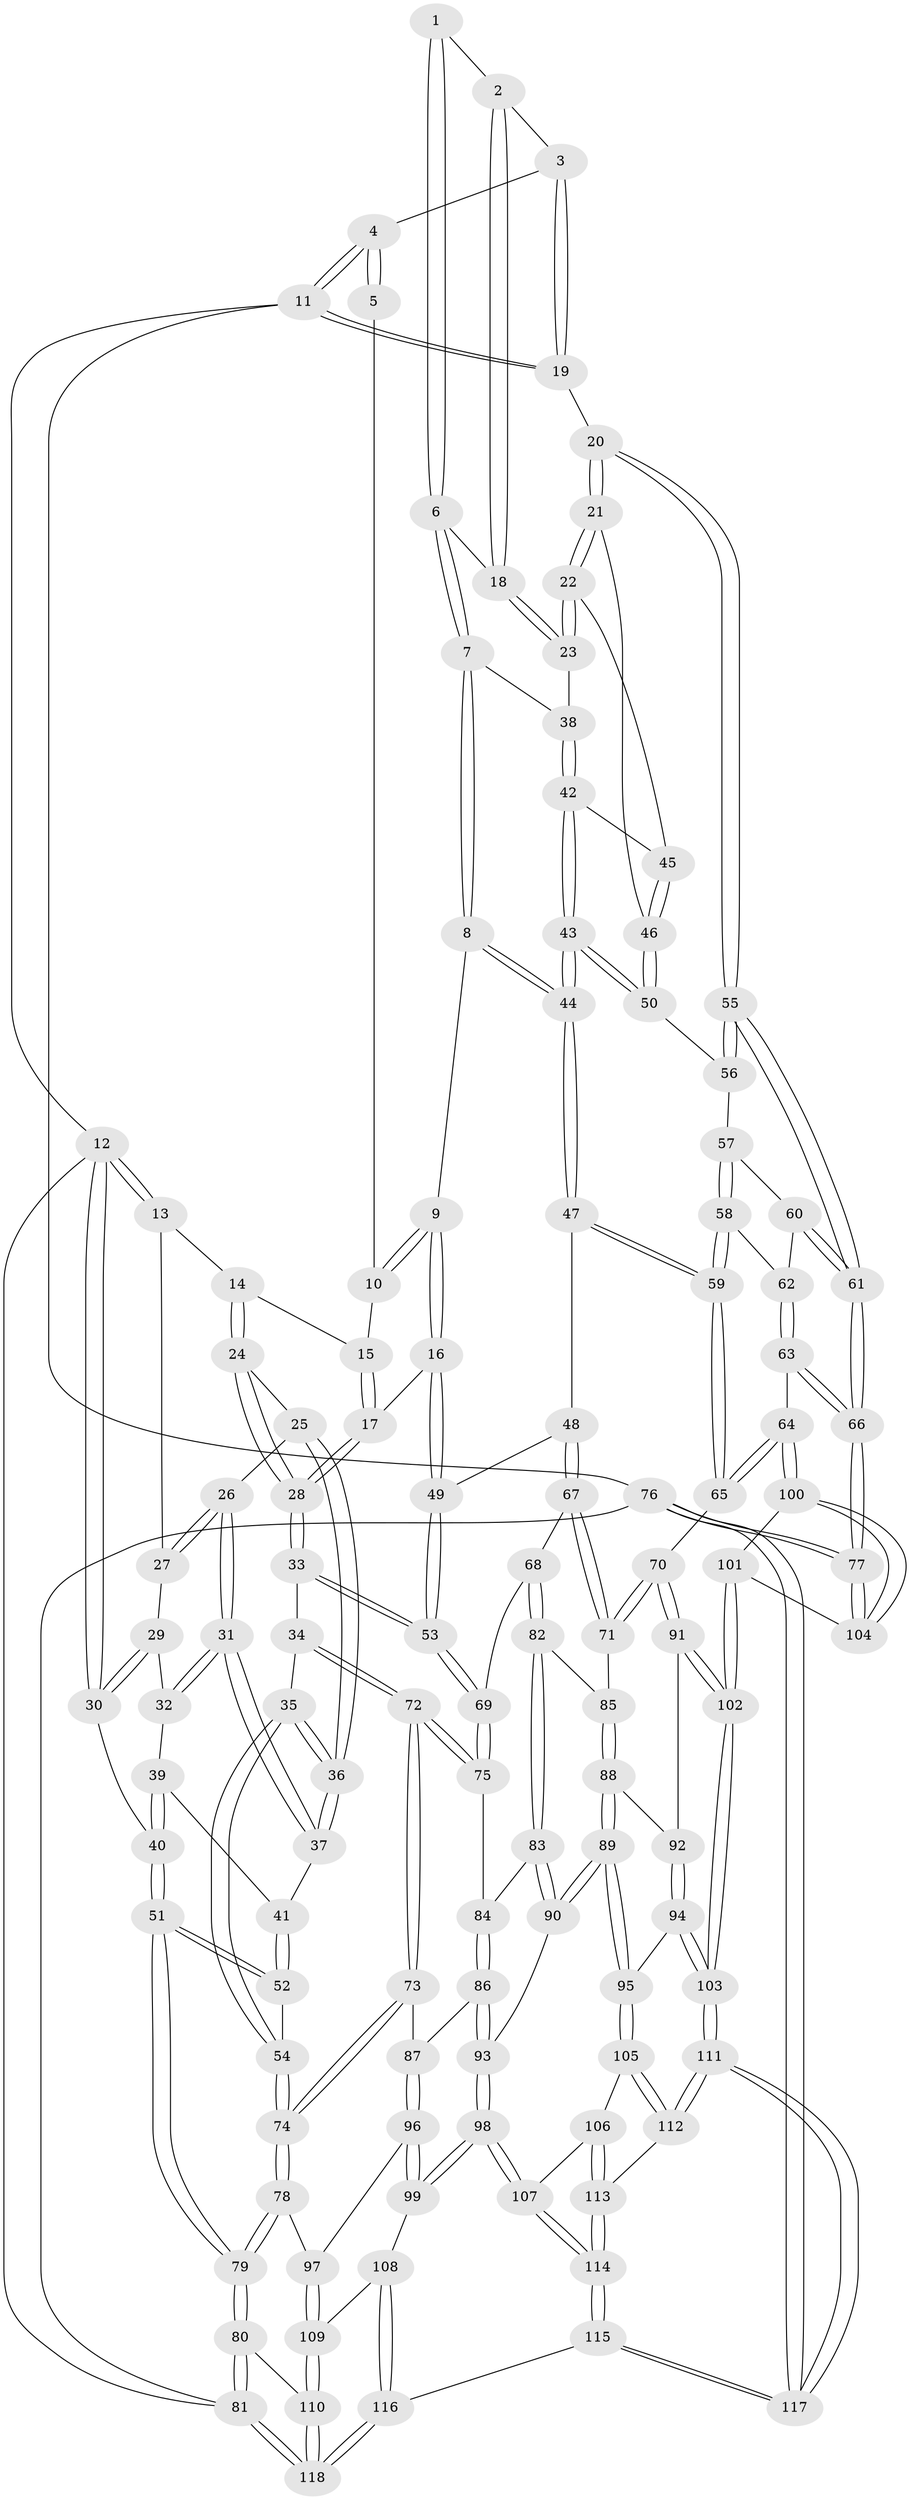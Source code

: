 // Generated by graph-tools (version 1.1) at 2025/03/03/09/25 03:03:20]
// undirected, 118 vertices, 292 edges
graph export_dot {
graph [start="1"]
  node [color=gray90,style=filled];
  1 [pos="+0.7665119775969826+0"];
  2 [pos="+0.9178755881938063+0.05243481143443949"];
  3 [pos="+0.9254132625968637+0.04833267374900233"];
  4 [pos="+1+0"];
  5 [pos="+0.7601464698118139+0"];
  6 [pos="+0.7608837304155925+0"];
  7 [pos="+0.7151366649157914+0.09933100807497165"];
  8 [pos="+0.6566349007803959+0.12643412427469336"];
  9 [pos="+0.6217070294510142+0.13340192770446496"];
  10 [pos="+0.47119360139424077+0"];
  11 [pos="+1+0"];
  12 [pos="+0+0"];
  13 [pos="+0.09835631920046141+0"];
  14 [pos="+0.38771336796672784+0"];
  15 [pos="+0.4435417441097726+0"];
  16 [pos="+0.5741764680459053+0.1728967817825813"];
  17 [pos="+0.5666973186651749+0.17157330523611716"];
  18 [pos="+0.891339626839195+0.11263679037084721"];
  19 [pos="+1+0.14280547230564405"];
  20 [pos="+1+0.18871865155797335"];
  21 [pos="+0.9441273888845271+0.17086892303619697"];
  22 [pos="+0.9045882192460268+0.1369356317962307"];
  23 [pos="+0.8917160334811467+0.11450366164651106"];
  24 [pos="+0.3711815777855386+0"];
  25 [pos="+0.2825608609455828+0.07501461091320903"];
  26 [pos="+0.13527949484237622+0.09302598930386846"];
  27 [pos="+0.12931294683997224+0.08140983209319108"];
  28 [pos="+0.4302855942257893+0.1554882822577746"];
  29 [pos="+0+0.09674941246382374"];
  30 [pos="+0+0"];
  31 [pos="+0.13593954368684988+0.17659747221328495"];
  32 [pos="+0.044237365592518396+0.1634624370595613"];
  33 [pos="+0.3324507572955076+0.3526986950553113"];
  34 [pos="+0.30539944590520285+0.3535063637241297"];
  35 [pos="+0.22287433541811222+0.3419772448616183"];
  36 [pos="+0.2021491019432643+0.27330277013567006"];
  37 [pos="+0.14136042734616067+0.18692091131411667"];
  38 [pos="+0.7413230366739278+0.12538040733920341"];
  39 [pos="+0.04123177068415622+0.16688257746077206"];
  40 [pos="+0+0.3326447767581645"];
  41 [pos="+0.03173613136184691+0.2261756045397034"];
  42 [pos="+0.7730101462100145+0.1796199636000657"];
  43 [pos="+0.7709133446291477+0.32340769455166063"];
  44 [pos="+0.741230955863583+0.3423690213733408"];
  45 [pos="+0.8099915666516758+0.17689792299872853"];
  46 [pos="+0.8867669811371062+0.23598392431837384"];
  47 [pos="+0.7149740672066943+0.3662754788478712"];
  48 [pos="+0.698849358231713+0.3693801631276028"];
  49 [pos="+0.5872390419939137+0.23496593777910885"];
  50 [pos="+0.8409142485437491+0.3168717868309534"];
  51 [pos="+0+0.33752137746230637"];
  52 [pos="+0+0.34710295513069417"];
  53 [pos="+0.41291714300547855+0.4063620919189371"];
  54 [pos="+0.14773916394963824+0.38857483489799005"];
  55 [pos="+1+0.20565246459607087"];
  56 [pos="+0.8843493463081313+0.3410597717158012"];
  57 [pos="+0.8937920866227181+0.3602911285161235"];
  58 [pos="+0.9020032481572292+0.4084651102386259"];
  59 [pos="+0.8533197514036882+0.5592278545525072"];
  60 [pos="+0.9964720331214223+0.39935148909269036"];
  61 [pos="+1+0.29599719710903966"];
  62 [pos="+0.964910169209963+0.4385758351952113"];
  63 [pos="+0.9912664470907886+0.6325851947950455"];
  64 [pos="+0.9128751634204803+0.6387660862385508"];
  65 [pos="+0.8715566150577976+0.6185796601251083"];
  66 [pos="+1+0.6571080581771794"];
  67 [pos="+0.595463404123227+0.4542259125965836"];
  68 [pos="+0.5520385417967235+0.47294060167648294"];
  69 [pos="+0.43340142591528+0.42800045967771033"];
  70 [pos="+0.8594079176426452+0.6210086082991374"];
  71 [pos="+0.7724983627464634+0.6071707091816742"];
  72 [pos="+0.2728335061776883+0.6034104011028442"];
  73 [pos="+0.24100034967894504+0.6331011859623871"];
  74 [pos="+0.10811995185736917+0.6297089991737677"];
  75 [pos="+0.38270511424793296+0.5772706136814371"];
  76 [pos="+1+1"];
  77 [pos="+1+1"];
  78 [pos="+0.043345612354154524+0.6989570264865405"];
  79 [pos="+0+0.760684711404011"];
  80 [pos="+0+0.8757137370210086"];
  81 [pos="+0+1"];
  82 [pos="+0.5622167960275645+0.567738593189941"];
  83 [pos="+0.4750399999387167+0.6900517538798899"];
  84 [pos="+0.3844427453052185+0.5833502273333305"];
  85 [pos="+0.6344550142679231+0.6402149555087865"];
  86 [pos="+0.3327326517742585+0.7125387754607851"];
  87 [pos="+0.322360819927549+0.7126032113897599"];
  88 [pos="+0.6337898795206137+0.7025851636261443"];
  89 [pos="+0.5215870306429623+0.7934675884724979"];
  90 [pos="+0.4697572004198736+0.7288677657452359"];
  91 [pos="+0.719848710194462+0.7417660513152755"];
  92 [pos="+0.6784047294856117+0.7305496909502032"];
  93 [pos="+0.39017077688720364+0.7350736432025912"];
  94 [pos="+0.6257695477119776+0.8470787794727892"];
  95 [pos="+0.5257553025594275+0.8166633768623979"];
  96 [pos="+0.25021633773453095+0.8099865576483836"];
  97 [pos="+0.09509229915734582+0.7461575240634385"];
  98 [pos="+0.3349327401987741+0.897680972144799"];
  99 [pos="+0.2792616806468848+0.8690195990132524"];
  100 [pos="+0.9078990752455298+0.6570161405937371"];
  101 [pos="+0.8026249003827521+0.8599081143268575"];
  102 [pos="+0.7390833004118504+0.8948977459167934"];
  103 [pos="+0.731699477530792+0.9047144539045926"];
  104 [pos="+0.9340721669323816+0.8939603922329118"];
  105 [pos="+0.5053838648398249+0.8549906526089525"];
  106 [pos="+0.49939480851751006+0.8598496611341652"];
  107 [pos="+0.34243279079414857+0.905621245428739"];
  108 [pos="+0.21311042396341554+0.9141603592410873"];
  109 [pos="+0.15224809049663282+0.9323117080917552"];
  110 [pos="+0.1484672371972259+0.9388107381337509"];
  111 [pos="+0.7249331284351741+1"];
  112 [pos="+0.578134686316546+0.9714210422763236"];
  113 [pos="+0.47523853288528967+0.9935441710350327"];
  114 [pos="+0.3536808838960301+1"];
  115 [pos="+0.3533460276446068+1"];
  116 [pos="+0.33731281312702693+1"];
  117 [pos="+0.7515163486815627+1"];
  118 [pos="+0.13256569018778255+1"];
  1 -- 2;
  1 -- 6;
  1 -- 6;
  2 -- 3;
  2 -- 18;
  2 -- 18;
  3 -- 4;
  3 -- 19;
  3 -- 19;
  4 -- 5;
  4 -- 5;
  4 -- 11;
  4 -- 11;
  5 -- 10;
  6 -- 7;
  6 -- 7;
  6 -- 18;
  7 -- 8;
  7 -- 8;
  7 -- 38;
  8 -- 9;
  8 -- 44;
  8 -- 44;
  9 -- 10;
  9 -- 10;
  9 -- 16;
  9 -- 16;
  10 -- 15;
  11 -- 12;
  11 -- 19;
  11 -- 19;
  11 -- 76;
  12 -- 13;
  12 -- 13;
  12 -- 30;
  12 -- 30;
  12 -- 81;
  13 -- 14;
  13 -- 27;
  14 -- 15;
  14 -- 24;
  14 -- 24;
  15 -- 17;
  15 -- 17;
  16 -- 17;
  16 -- 49;
  16 -- 49;
  17 -- 28;
  17 -- 28;
  18 -- 23;
  18 -- 23;
  19 -- 20;
  20 -- 21;
  20 -- 21;
  20 -- 55;
  20 -- 55;
  21 -- 22;
  21 -- 22;
  21 -- 46;
  22 -- 23;
  22 -- 23;
  22 -- 45;
  23 -- 38;
  24 -- 25;
  24 -- 28;
  24 -- 28;
  25 -- 26;
  25 -- 36;
  25 -- 36;
  26 -- 27;
  26 -- 27;
  26 -- 31;
  26 -- 31;
  27 -- 29;
  28 -- 33;
  28 -- 33;
  29 -- 30;
  29 -- 30;
  29 -- 32;
  30 -- 40;
  31 -- 32;
  31 -- 32;
  31 -- 37;
  31 -- 37;
  32 -- 39;
  33 -- 34;
  33 -- 53;
  33 -- 53;
  34 -- 35;
  34 -- 72;
  34 -- 72;
  35 -- 36;
  35 -- 36;
  35 -- 54;
  35 -- 54;
  36 -- 37;
  36 -- 37;
  37 -- 41;
  38 -- 42;
  38 -- 42;
  39 -- 40;
  39 -- 40;
  39 -- 41;
  40 -- 51;
  40 -- 51;
  41 -- 52;
  41 -- 52;
  42 -- 43;
  42 -- 43;
  42 -- 45;
  43 -- 44;
  43 -- 44;
  43 -- 50;
  43 -- 50;
  44 -- 47;
  44 -- 47;
  45 -- 46;
  45 -- 46;
  46 -- 50;
  46 -- 50;
  47 -- 48;
  47 -- 59;
  47 -- 59;
  48 -- 49;
  48 -- 67;
  48 -- 67;
  49 -- 53;
  49 -- 53;
  50 -- 56;
  51 -- 52;
  51 -- 52;
  51 -- 79;
  51 -- 79;
  52 -- 54;
  53 -- 69;
  53 -- 69;
  54 -- 74;
  54 -- 74;
  55 -- 56;
  55 -- 56;
  55 -- 61;
  55 -- 61;
  56 -- 57;
  57 -- 58;
  57 -- 58;
  57 -- 60;
  58 -- 59;
  58 -- 59;
  58 -- 62;
  59 -- 65;
  59 -- 65;
  60 -- 61;
  60 -- 61;
  60 -- 62;
  61 -- 66;
  61 -- 66;
  62 -- 63;
  62 -- 63;
  63 -- 64;
  63 -- 66;
  63 -- 66;
  64 -- 65;
  64 -- 65;
  64 -- 100;
  64 -- 100;
  65 -- 70;
  66 -- 77;
  66 -- 77;
  67 -- 68;
  67 -- 71;
  67 -- 71;
  68 -- 69;
  68 -- 82;
  68 -- 82;
  69 -- 75;
  69 -- 75;
  70 -- 71;
  70 -- 71;
  70 -- 91;
  70 -- 91;
  71 -- 85;
  72 -- 73;
  72 -- 73;
  72 -- 75;
  72 -- 75;
  73 -- 74;
  73 -- 74;
  73 -- 87;
  74 -- 78;
  74 -- 78;
  75 -- 84;
  76 -- 77;
  76 -- 77;
  76 -- 117;
  76 -- 117;
  76 -- 81;
  77 -- 104;
  77 -- 104;
  78 -- 79;
  78 -- 79;
  78 -- 97;
  79 -- 80;
  79 -- 80;
  80 -- 81;
  80 -- 81;
  80 -- 110;
  81 -- 118;
  81 -- 118;
  82 -- 83;
  82 -- 83;
  82 -- 85;
  83 -- 84;
  83 -- 90;
  83 -- 90;
  84 -- 86;
  84 -- 86;
  85 -- 88;
  85 -- 88;
  86 -- 87;
  86 -- 93;
  86 -- 93;
  87 -- 96;
  87 -- 96;
  88 -- 89;
  88 -- 89;
  88 -- 92;
  89 -- 90;
  89 -- 90;
  89 -- 95;
  89 -- 95;
  90 -- 93;
  91 -- 92;
  91 -- 102;
  91 -- 102;
  92 -- 94;
  92 -- 94;
  93 -- 98;
  93 -- 98;
  94 -- 95;
  94 -- 103;
  94 -- 103;
  95 -- 105;
  95 -- 105;
  96 -- 97;
  96 -- 99;
  96 -- 99;
  97 -- 109;
  97 -- 109;
  98 -- 99;
  98 -- 99;
  98 -- 107;
  98 -- 107;
  99 -- 108;
  100 -- 101;
  100 -- 104;
  100 -- 104;
  101 -- 102;
  101 -- 102;
  101 -- 104;
  102 -- 103;
  102 -- 103;
  103 -- 111;
  103 -- 111;
  105 -- 106;
  105 -- 112;
  105 -- 112;
  106 -- 107;
  106 -- 113;
  106 -- 113;
  107 -- 114;
  107 -- 114;
  108 -- 109;
  108 -- 116;
  108 -- 116;
  109 -- 110;
  109 -- 110;
  110 -- 118;
  110 -- 118;
  111 -- 112;
  111 -- 112;
  111 -- 117;
  111 -- 117;
  112 -- 113;
  113 -- 114;
  113 -- 114;
  114 -- 115;
  114 -- 115;
  115 -- 116;
  115 -- 117;
  115 -- 117;
  116 -- 118;
  116 -- 118;
}

